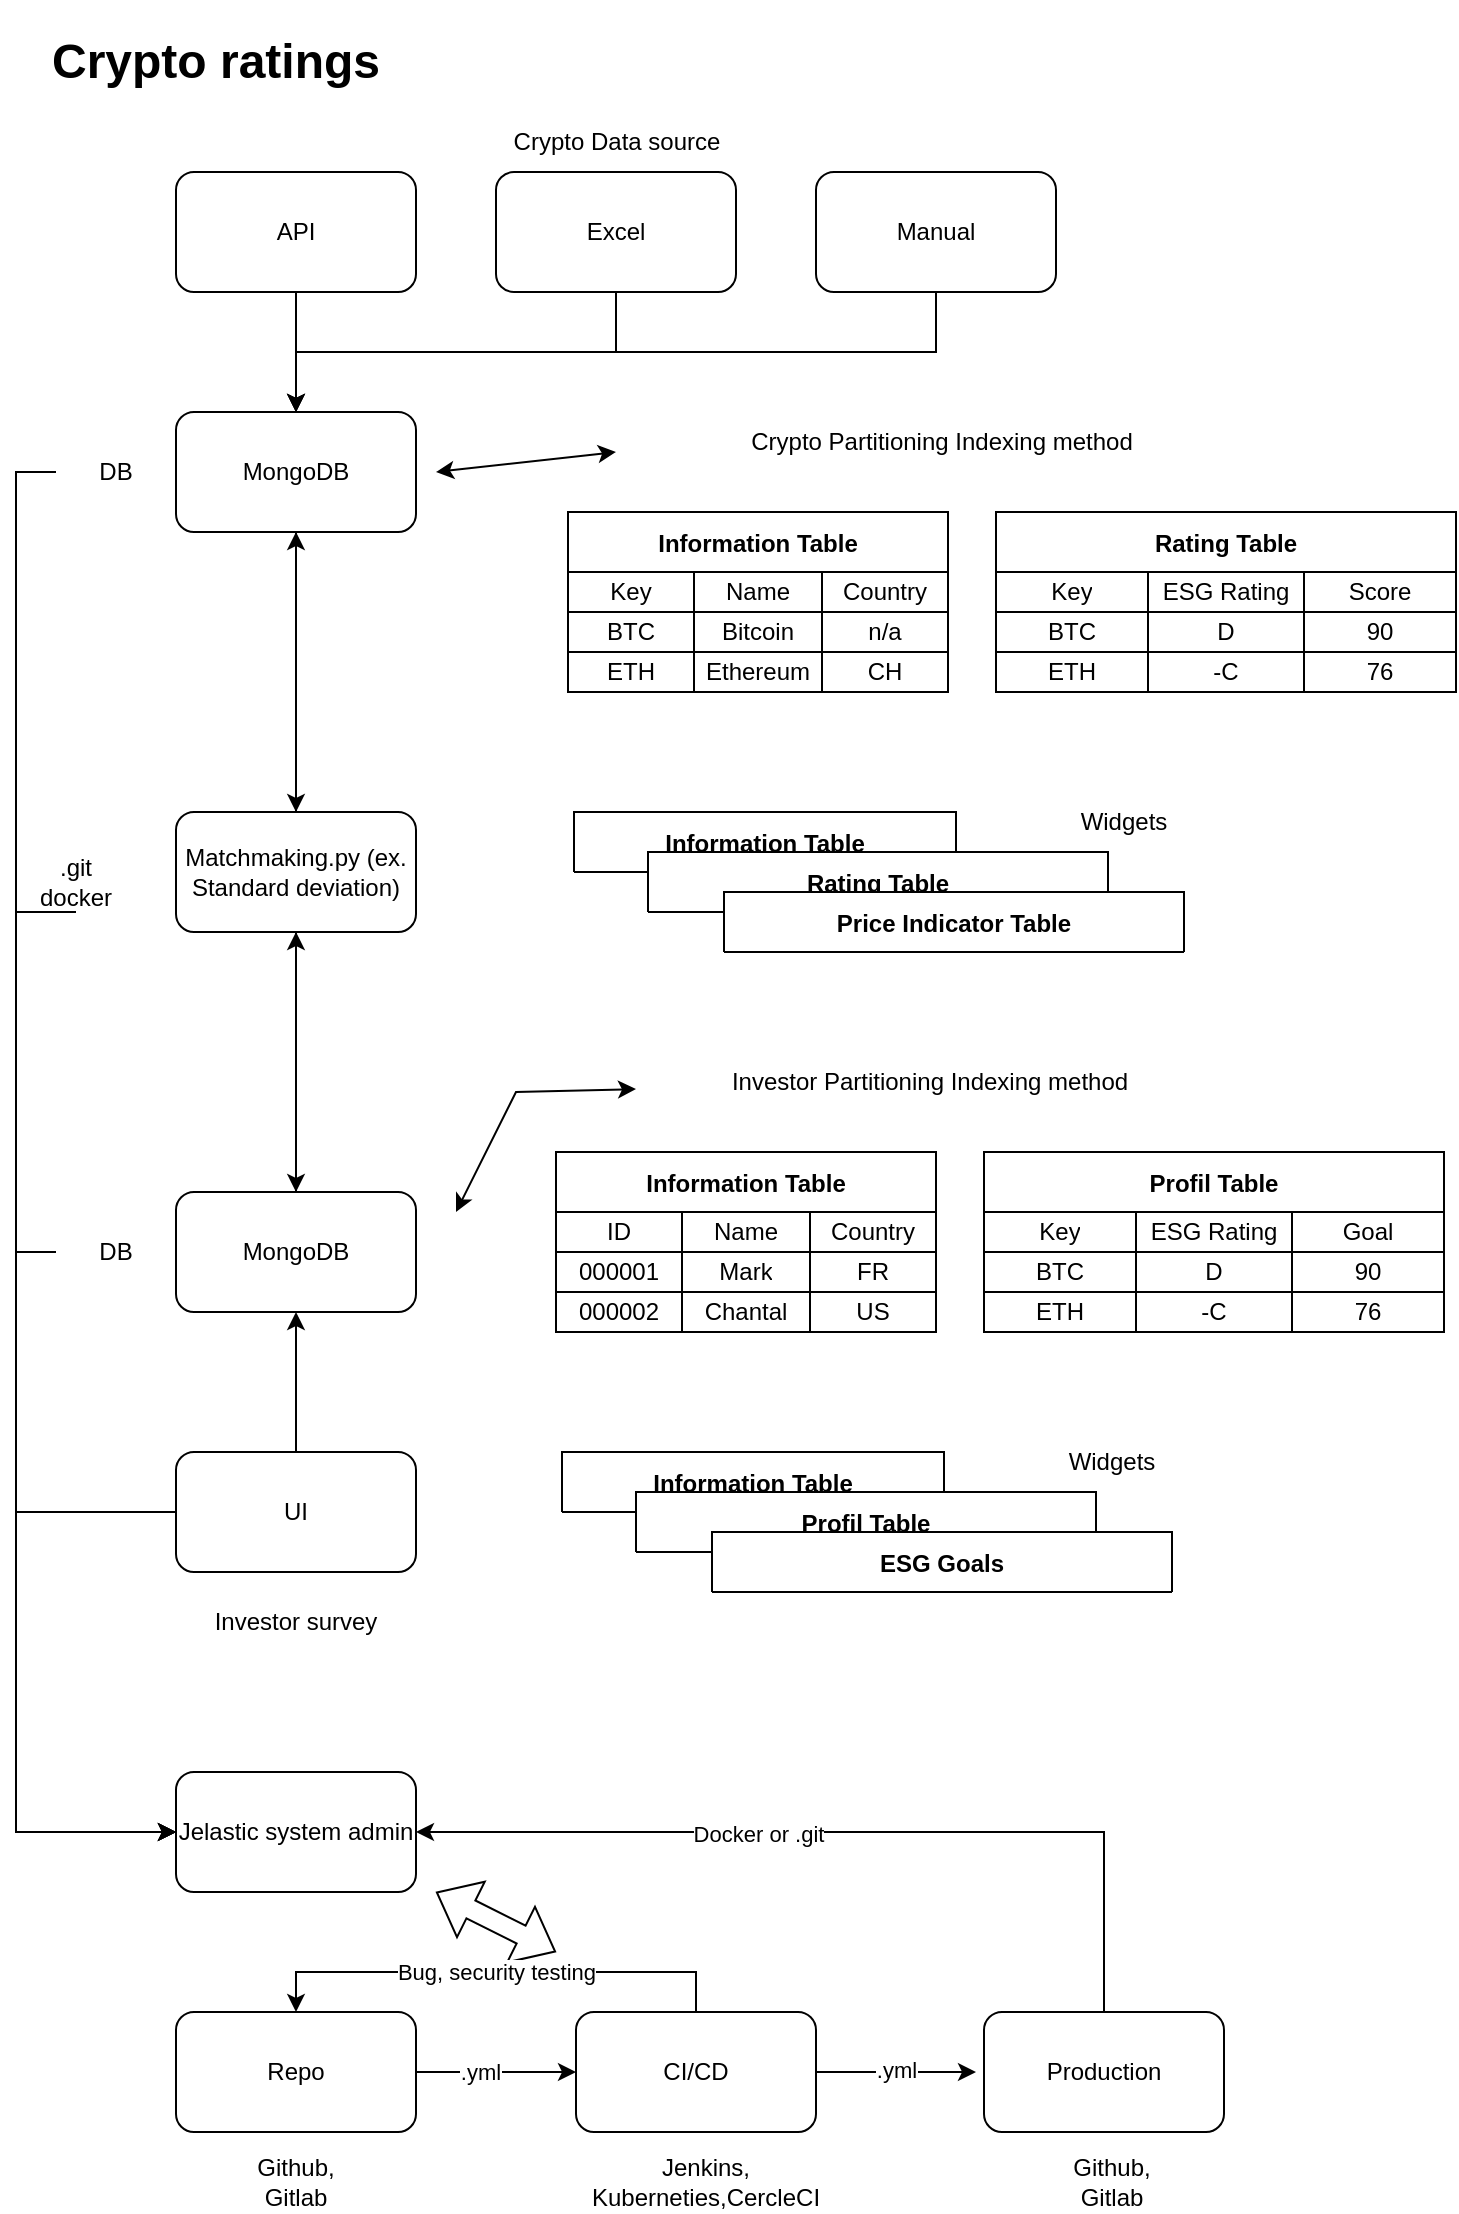 <mxfile version="20.8.3" type="github">
  <diagram id="cJjfC1C_qjLzQAoBC49V" name="Page-1">
    <mxGraphModel dx="954" dy="554" grid="1" gridSize="10" guides="1" tooltips="1" connect="1" arrows="1" fold="1" page="1" pageScale="1" pageWidth="827" pageHeight="1169" math="0" shadow="0">
      <root>
        <mxCell id="0" />
        <mxCell id="1" parent="0" />
        <mxCell id="Du6NrvwhtqqdNJyeoaqp-8" style="edgeStyle=orthogonalEdgeStyle;rounded=0;orthogonalLoop=1;jettySize=auto;html=1;exitX=0.5;exitY=1;exitDx=0;exitDy=0;entryX=0.5;entryY=0;entryDx=0;entryDy=0;" edge="1" parent="1" source="Du6NrvwhtqqdNJyeoaqp-1" target="Du6NrvwhtqqdNJyeoaqp-5">
          <mxGeometry relative="1" as="geometry" />
        </mxCell>
        <mxCell id="Du6NrvwhtqqdNJyeoaqp-1" value="API" style="rounded=1;whiteSpace=wrap;html=1;" vertex="1" parent="1">
          <mxGeometry x="120" y="120" width="120" height="60" as="geometry" />
        </mxCell>
        <mxCell id="Du6NrvwhtqqdNJyeoaqp-2" value="&lt;h1&gt;Crypto ratings&lt;/h1&gt;" style="text;html=1;strokeColor=none;fillColor=none;align=center;verticalAlign=middle;whiteSpace=wrap;rounded=0;" vertex="1" parent="1">
          <mxGeometry x="40" y="50" width="200" height="30" as="geometry" />
        </mxCell>
        <mxCell id="Du6NrvwhtqqdNJyeoaqp-7" style="edgeStyle=orthogonalEdgeStyle;rounded=0;orthogonalLoop=1;jettySize=auto;html=1;exitX=0.5;exitY=1;exitDx=0;exitDy=0;" edge="1" parent="1" source="Du6NrvwhtqqdNJyeoaqp-3" target="Du6NrvwhtqqdNJyeoaqp-5">
          <mxGeometry relative="1" as="geometry" />
        </mxCell>
        <mxCell id="Du6NrvwhtqqdNJyeoaqp-3" value="Excel" style="rounded=1;whiteSpace=wrap;html=1;" vertex="1" parent="1">
          <mxGeometry x="280" y="120" width="120" height="60" as="geometry" />
        </mxCell>
        <mxCell id="Du6NrvwhtqqdNJyeoaqp-13" style="edgeStyle=orthogonalEdgeStyle;rounded=0;orthogonalLoop=1;jettySize=auto;html=1;exitX=0.5;exitY=1;exitDx=0;exitDy=0;entryX=0.5;entryY=0;entryDx=0;entryDy=0;" edge="1" parent="1" source="Du6NrvwhtqqdNJyeoaqp-4" target="Du6NrvwhtqqdNJyeoaqp-5">
          <mxGeometry relative="1" as="geometry" />
        </mxCell>
        <mxCell id="Du6NrvwhtqqdNJyeoaqp-4" value="Manual" style="rounded=1;whiteSpace=wrap;html=1;" vertex="1" parent="1">
          <mxGeometry x="440" y="120" width="120" height="60" as="geometry" />
        </mxCell>
        <mxCell id="Du6NrvwhtqqdNJyeoaqp-155" style="edgeStyle=orthogonalEdgeStyle;rounded=0;orthogonalLoop=1;jettySize=auto;html=1;exitX=0.5;exitY=1;exitDx=0;exitDy=0;" edge="1" parent="1" source="Du6NrvwhtqqdNJyeoaqp-5">
          <mxGeometry relative="1" as="geometry">
            <mxPoint x="180" y="440" as="targetPoint" />
          </mxGeometry>
        </mxCell>
        <mxCell id="Du6NrvwhtqqdNJyeoaqp-5" value="MongoDB" style="rounded=1;whiteSpace=wrap;html=1;" vertex="1" parent="1">
          <mxGeometry x="120" y="240" width="120" height="60" as="geometry" />
        </mxCell>
        <mxCell id="Du6NrvwhtqqdNJyeoaqp-6" value="Crypto Partitioning Indexing method" style="text;html=1;strokeColor=none;fillColor=none;align=center;verticalAlign=middle;whiteSpace=wrap;rounded=0;" vertex="1" parent="1">
          <mxGeometry x="356" y="240" width="294" height="30" as="geometry" />
        </mxCell>
        <mxCell id="Du6NrvwhtqqdNJyeoaqp-9" value="Crypto Data source" style="text;html=1;strokeColor=none;fillColor=none;align=center;verticalAlign=middle;whiteSpace=wrap;rounded=0;" vertex="1" parent="1">
          <mxGeometry x="282.5" y="90" width="115" height="30" as="geometry" />
        </mxCell>
        <mxCell id="Du6NrvwhtqqdNJyeoaqp-164" style="edgeStyle=orthogonalEdgeStyle;rounded=0;orthogonalLoop=1;jettySize=auto;html=1;exitX=0;exitY=0.5;exitDx=0;exitDy=0;entryX=0;entryY=0.5;entryDx=0;entryDy=0;" edge="1" parent="1" source="Du6NrvwhtqqdNJyeoaqp-10" target="Du6NrvwhtqqdNJyeoaqp-159">
          <mxGeometry relative="1" as="geometry" />
        </mxCell>
        <mxCell id="Du6NrvwhtqqdNJyeoaqp-10" value="DB" style="text;html=1;strokeColor=none;fillColor=none;align=center;verticalAlign=middle;whiteSpace=wrap;rounded=0;" vertex="1" parent="1">
          <mxGeometry x="60" y="255" width="60" height="30" as="geometry" />
        </mxCell>
        <mxCell id="Du6NrvwhtqqdNJyeoaqp-151" style="edgeStyle=orthogonalEdgeStyle;rounded=0;orthogonalLoop=1;jettySize=auto;html=1;exitX=0.5;exitY=0;exitDx=0;exitDy=0;entryX=0.5;entryY=1;entryDx=0;entryDy=0;" edge="1" parent="1" source="Du6NrvwhtqqdNJyeoaqp-11" target="Du6NrvwhtqqdNJyeoaqp-149">
          <mxGeometry relative="1" as="geometry" />
        </mxCell>
        <mxCell id="Du6NrvwhtqqdNJyeoaqp-162" style="edgeStyle=orthogonalEdgeStyle;rounded=0;orthogonalLoop=1;jettySize=auto;html=1;exitX=0;exitY=0.5;exitDx=0;exitDy=0;entryX=0;entryY=0.5;entryDx=0;entryDy=0;" edge="1" parent="1" source="Du6NrvwhtqqdNJyeoaqp-11" target="Du6NrvwhtqqdNJyeoaqp-159">
          <mxGeometry relative="1" as="geometry">
            <Array as="points">
              <mxPoint x="40" y="790" />
              <mxPoint x="40" y="950" />
            </Array>
          </mxGeometry>
        </mxCell>
        <mxCell id="Du6NrvwhtqqdNJyeoaqp-11" value="UI" style="rounded=1;whiteSpace=wrap;html=1;" vertex="1" parent="1">
          <mxGeometry x="120" y="760" width="120" height="60" as="geometry" />
        </mxCell>
        <mxCell id="Du6NrvwhtqqdNJyeoaqp-12" value="Investor survey" style="text;html=1;strokeColor=none;fillColor=none;align=center;verticalAlign=middle;whiteSpace=wrap;rounded=0;" vertex="1" parent="1">
          <mxGeometry x="130" y="830" width="100" height="30" as="geometry" />
        </mxCell>
        <mxCell id="Du6NrvwhtqqdNJyeoaqp-14" value="Information Table" style="shape=table;startSize=30;container=1;collapsible=0;childLayout=tableLayout;fontStyle=1;align=center;" vertex="1" parent="1">
          <mxGeometry x="316" y="290" width="190" height="90" as="geometry" />
        </mxCell>
        <mxCell id="Du6NrvwhtqqdNJyeoaqp-15" value="" style="shape=tableRow;horizontal=0;startSize=0;swimlaneHead=0;swimlaneBody=0;top=0;left=0;bottom=0;right=0;collapsible=0;dropTarget=0;fillColor=none;points=[[0,0.5],[1,0.5]];portConstraint=eastwest;" vertex="1" parent="Du6NrvwhtqqdNJyeoaqp-14">
          <mxGeometry y="30" width="190" height="20" as="geometry" />
        </mxCell>
        <mxCell id="Du6NrvwhtqqdNJyeoaqp-16" value="Key" style="shape=partialRectangle;html=1;whiteSpace=wrap;connectable=0;fillColor=none;top=0;left=0;bottom=0;right=0;overflow=hidden;" vertex="1" parent="Du6NrvwhtqqdNJyeoaqp-15">
          <mxGeometry width="63" height="20" as="geometry">
            <mxRectangle width="63" height="20" as="alternateBounds" />
          </mxGeometry>
        </mxCell>
        <mxCell id="Du6NrvwhtqqdNJyeoaqp-17" value="Name" style="shape=partialRectangle;html=1;whiteSpace=wrap;connectable=0;fillColor=none;top=0;left=0;bottom=0;right=0;overflow=hidden;" vertex="1" parent="Du6NrvwhtqqdNJyeoaqp-15">
          <mxGeometry x="63" width="64" height="20" as="geometry">
            <mxRectangle width="64" height="20" as="alternateBounds" />
          </mxGeometry>
        </mxCell>
        <mxCell id="Du6NrvwhtqqdNJyeoaqp-18" value="Country" style="shape=partialRectangle;html=1;whiteSpace=wrap;connectable=0;fillColor=none;top=0;left=0;bottom=0;right=0;overflow=hidden;" vertex="1" parent="Du6NrvwhtqqdNJyeoaqp-15">
          <mxGeometry x="127" width="63" height="20" as="geometry">
            <mxRectangle width="63" height="20" as="alternateBounds" />
          </mxGeometry>
        </mxCell>
        <mxCell id="Du6NrvwhtqqdNJyeoaqp-19" value="" style="shape=tableRow;horizontal=0;startSize=0;swimlaneHead=0;swimlaneBody=0;top=0;left=0;bottom=0;right=0;collapsible=0;dropTarget=0;fillColor=none;points=[[0,0.5],[1,0.5]];portConstraint=eastwest;" vertex="1" parent="Du6NrvwhtqqdNJyeoaqp-14">
          <mxGeometry y="50" width="190" height="20" as="geometry" />
        </mxCell>
        <mxCell id="Du6NrvwhtqqdNJyeoaqp-20" value="BTC" style="shape=partialRectangle;html=1;whiteSpace=wrap;connectable=0;fillColor=none;top=0;left=0;bottom=0;right=0;overflow=hidden;" vertex="1" parent="Du6NrvwhtqqdNJyeoaqp-19">
          <mxGeometry width="63" height="20" as="geometry">
            <mxRectangle width="63" height="20" as="alternateBounds" />
          </mxGeometry>
        </mxCell>
        <mxCell id="Du6NrvwhtqqdNJyeoaqp-21" value="Bitcoin" style="shape=partialRectangle;html=1;whiteSpace=wrap;connectable=0;fillColor=none;top=0;left=0;bottom=0;right=0;overflow=hidden;" vertex="1" parent="Du6NrvwhtqqdNJyeoaqp-19">
          <mxGeometry x="63" width="64" height="20" as="geometry">
            <mxRectangle width="64" height="20" as="alternateBounds" />
          </mxGeometry>
        </mxCell>
        <mxCell id="Du6NrvwhtqqdNJyeoaqp-22" value="n/a" style="shape=partialRectangle;html=1;whiteSpace=wrap;connectable=0;fillColor=none;top=0;left=0;bottom=0;right=0;overflow=hidden;" vertex="1" parent="Du6NrvwhtqqdNJyeoaqp-19">
          <mxGeometry x="127" width="63" height="20" as="geometry">
            <mxRectangle width="63" height="20" as="alternateBounds" />
          </mxGeometry>
        </mxCell>
        <mxCell id="Du6NrvwhtqqdNJyeoaqp-23" value="" style="shape=tableRow;horizontal=0;startSize=0;swimlaneHead=0;swimlaneBody=0;top=0;left=0;bottom=0;right=0;collapsible=0;dropTarget=0;fillColor=none;points=[[0,0.5],[1,0.5]];portConstraint=eastwest;" vertex="1" parent="Du6NrvwhtqqdNJyeoaqp-14">
          <mxGeometry y="70" width="190" height="20" as="geometry" />
        </mxCell>
        <mxCell id="Du6NrvwhtqqdNJyeoaqp-24" value="ETH" style="shape=partialRectangle;html=1;whiteSpace=wrap;connectable=0;fillColor=none;top=0;left=0;bottom=0;right=0;overflow=hidden;" vertex="1" parent="Du6NrvwhtqqdNJyeoaqp-23">
          <mxGeometry width="63" height="20" as="geometry">
            <mxRectangle width="63" height="20" as="alternateBounds" />
          </mxGeometry>
        </mxCell>
        <mxCell id="Du6NrvwhtqqdNJyeoaqp-25" value="Ethereum" style="shape=partialRectangle;html=1;whiteSpace=wrap;connectable=0;fillColor=none;top=0;left=0;bottom=0;right=0;overflow=hidden;" vertex="1" parent="Du6NrvwhtqqdNJyeoaqp-23">
          <mxGeometry x="63" width="64" height="20" as="geometry">
            <mxRectangle width="64" height="20" as="alternateBounds" />
          </mxGeometry>
        </mxCell>
        <mxCell id="Du6NrvwhtqqdNJyeoaqp-26" value="CH" style="shape=partialRectangle;html=1;whiteSpace=wrap;connectable=0;fillColor=none;top=0;left=0;bottom=0;right=0;overflow=hidden;" vertex="1" parent="Du6NrvwhtqqdNJyeoaqp-23">
          <mxGeometry x="127" width="63" height="20" as="geometry">
            <mxRectangle width="63" height="20" as="alternateBounds" />
          </mxGeometry>
        </mxCell>
        <mxCell id="Du6NrvwhtqqdNJyeoaqp-27" value="Rating Table" style="shape=table;startSize=30;container=1;collapsible=0;childLayout=tableLayout;fontStyle=1;align=center;" vertex="1" parent="1">
          <mxGeometry x="530" y="290" width="230" height="90" as="geometry" />
        </mxCell>
        <mxCell id="Du6NrvwhtqqdNJyeoaqp-28" value="" style="shape=tableRow;horizontal=0;startSize=0;swimlaneHead=0;swimlaneBody=0;top=0;left=0;bottom=0;right=0;collapsible=0;dropTarget=0;fillColor=none;points=[[0,0.5],[1,0.5]];portConstraint=eastwest;" vertex="1" parent="Du6NrvwhtqqdNJyeoaqp-27">
          <mxGeometry y="30" width="230" height="20" as="geometry" />
        </mxCell>
        <mxCell id="Du6NrvwhtqqdNJyeoaqp-29" value="Key" style="shape=partialRectangle;html=1;whiteSpace=wrap;connectable=0;fillColor=none;top=0;left=0;bottom=0;right=0;overflow=hidden;" vertex="1" parent="Du6NrvwhtqqdNJyeoaqp-28">
          <mxGeometry width="76" height="20" as="geometry">
            <mxRectangle width="76" height="20" as="alternateBounds" />
          </mxGeometry>
        </mxCell>
        <mxCell id="Du6NrvwhtqqdNJyeoaqp-30" value="ESG Rating" style="shape=partialRectangle;html=1;whiteSpace=wrap;connectable=0;fillColor=none;top=0;left=0;bottom=0;right=0;overflow=hidden;" vertex="1" parent="Du6NrvwhtqqdNJyeoaqp-28">
          <mxGeometry x="76" width="78" height="20" as="geometry">
            <mxRectangle width="78" height="20" as="alternateBounds" />
          </mxGeometry>
        </mxCell>
        <mxCell id="Du6NrvwhtqqdNJyeoaqp-31" value="Score" style="shape=partialRectangle;html=1;whiteSpace=wrap;connectable=0;fillColor=none;top=0;left=0;bottom=0;right=0;overflow=hidden;" vertex="1" parent="Du6NrvwhtqqdNJyeoaqp-28">
          <mxGeometry x="154" width="76" height="20" as="geometry">
            <mxRectangle width="76" height="20" as="alternateBounds" />
          </mxGeometry>
        </mxCell>
        <mxCell id="Du6NrvwhtqqdNJyeoaqp-32" value="" style="shape=tableRow;horizontal=0;startSize=0;swimlaneHead=0;swimlaneBody=0;top=0;left=0;bottom=0;right=0;collapsible=0;dropTarget=0;fillColor=none;points=[[0,0.5],[1,0.5]];portConstraint=eastwest;" vertex="1" parent="Du6NrvwhtqqdNJyeoaqp-27">
          <mxGeometry y="50" width="230" height="20" as="geometry" />
        </mxCell>
        <mxCell id="Du6NrvwhtqqdNJyeoaqp-33" value="BTC" style="shape=partialRectangle;html=1;whiteSpace=wrap;connectable=0;fillColor=none;top=0;left=0;bottom=0;right=0;overflow=hidden;" vertex="1" parent="Du6NrvwhtqqdNJyeoaqp-32">
          <mxGeometry width="76" height="20" as="geometry">
            <mxRectangle width="76" height="20" as="alternateBounds" />
          </mxGeometry>
        </mxCell>
        <mxCell id="Du6NrvwhtqqdNJyeoaqp-34" value="D" style="shape=partialRectangle;html=1;whiteSpace=wrap;connectable=0;fillColor=none;top=0;left=0;bottom=0;right=0;overflow=hidden;" vertex="1" parent="Du6NrvwhtqqdNJyeoaqp-32">
          <mxGeometry x="76" width="78" height="20" as="geometry">
            <mxRectangle width="78" height="20" as="alternateBounds" />
          </mxGeometry>
        </mxCell>
        <mxCell id="Du6NrvwhtqqdNJyeoaqp-35" value="90" style="shape=partialRectangle;html=1;whiteSpace=wrap;connectable=0;fillColor=none;top=0;left=0;bottom=0;right=0;overflow=hidden;" vertex="1" parent="Du6NrvwhtqqdNJyeoaqp-32">
          <mxGeometry x="154" width="76" height="20" as="geometry">
            <mxRectangle width="76" height="20" as="alternateBounds" />
          </mxGeometry>
        </mxCell>
        <mxCell id="Du6NrvwhtqqdNJyeoaqp-36" value="" style="shape=tableRow;horizontal=0;startSize=0;swimlaneHead=0;swimlaneBody=0;top=0;left=0;bottom=0;right=0;collapsible=0;dropTarget=0;fillColor=none;points=[[0,0.5],[1,0.5]];portConstraint=eastwest;" vertex="1" parent="Du6NrvwhtqqdNJyeoaqp-27">
          <mxGeometry y="70" width="230" height="20" as="geometry" />
        </mxCell>
        <mxCell id="Du6NrvwhtqqdNJyeoaqp-37" value="ETH" style="shape=partialRectangle;html=1;whiteSpace=wrap;connectable=0;fillColor=none;top=0;left=0;bottom=0;right=0;overflow=hidden;" vertex="1" parent="Du6NrvwhtqqdNJyeoaqp-36">
          <mxGeometry width="76" height="20" as="geometry">
            <mxRectangle width="76" height="20" as="alternateBounds" />
          </mxGeometry>
        </mxCell>
        <mxCell id="Du6NrvwhtqqdNJyeoaqp-38" value="-C" style="shape=partialRectangle;html=1;whiteSpace=wrap;connectable=0;fillColor=none;top=0;left=0;bottom=0;right=0;overflow=hidden;" vertex="1" parent="Du6NrvwhtqqdNJyeoaqp-36">
          <mxGeometry x="76" width="78" height="20" as="geometry">
            <mxRectangle width="78" height="20" as="alternateBounds" />
          </mxGeometry>
        </mxCell>
        <mxCell id="Du6NrvwhtqqdNJyeoaqp-39" value="76" style="shape=partialRectangle;html=1;whiteSpace=wrap;connectable=0;fillColor=none;top=0;left=0;bottom=0;right=0;overflow=hidden;" vertex="1" parent="Du6NrvwhtqqdNJyeoaqp-36">
          <mxGeometry x="154" width="76" height="20" as="geometry">
            <mxRectangle width="76" height="20" as="alternateBounds" />
          </mxGeometry>
        </mxCell>
        <mxCell id="Du6NrvwhtqqdNJyeoaqp-40" value="" style="endArrow=classic;startArrow=classic;html=1;rounded=0;" edge="1" parent="1">
          <mxGeometry width="50" height="50" relative="1" as="geometry">
            <mxPoint x="250" y="270" as="sourcePoint" />
            <mxPoint x="340" y="260" as="targetPoint" />
          </mxGeometry>
        </mxCell>
        <mxCell id="Du6NrvwhtqqdNJyeoaqp-41" value="Information Table" style="shape=table;startSize=30;container=1;collapsible=0;childLayout=tableLayout;fontStyle=1;align=center;" vertex="1" parent="1">
          <mxGeometry x="319" y="440" width="191" height="30" as="geometry" />
        </mxCell>
        <mxCell id="Du6NrvwhtqqdNJyeoaqp-42" value="" style="shape=tableRow;horizontal=0;startSize=0;swimlaneHead=0;swimlaneBody=0;top=0;left=0;bottom=0;right=0;collapsible=0;dropTarget=0;fillColor=none;points=[[0,0.5],[1,0.5]];portConstraint=eastwest;" vertex="1" visible="0" parent="Du6NrvwhtqqdNJyeoaqp-41">
          <mxGeometry y="30" width="190" height="20" as="geometry" />
        </mxCell>
        <mxCell id="Du6NrvwhtqqdNJyeoaqp-43" value="Key" style="shape=partialRectangle;html=1;whiteSpace=wrap;connectable=0;fillColor=none;top=0;left=0;bottom=0;right=0;overflow=hidden;" vertex="1" parent="Du6NrvwhtqqdNJyeoaqp-42">
          <mxGeometry width="63" height="20" as="geometry">
            <mxRectangle width="63" height="20" as="alternateBounds" />
          </mxGeometry>
        </mxCell>
        <mxCell id="Du6NrvwhtqqdNJyeoaqp-44" value="Name" style="shape=partialRectangle;html=1;whiteSpace=wrap;connectable=0;fillColor=none;top=0;left=0;bottom=0;right=0;overflow=hidden;" vertex="1" parent="Du6NrvwhtqqdNJyeoaqp-42">
          <mxGeometry x="63" width="64" height="20" as="geometry">
            <mxRectangle width="64" height="20" as="alternateBounds" />
          </mxGeometry>
        </mxCell>
        <mxCell id="Du6NrvwhtqqdNJyeoaqp-45" value="Country" style="shape=partialRectangle;html=1;whiteSpace=wrap;connectable=0;fillColor=none;top=0;left=0;bottom=0;right=0;overflow=hidden;" vertex="1" parent="Du6NrvwhtqqdNJyeoaqp-42">
          <mxGeometry x="127" width="63" height="20" as="geometry">
            <mxRectangle width="63" height="20" as="alternateBounds" />
          </mxGeometry>
        </mxCell>
        <mxCell id="Du6NrvwhtqqdNJyeoaqp-46" value="" style="shape=tableRow;horizontal=0;startSize=0;swimlaneHead=0;swimlaneBody=0;top=0;left=0;bottom=0;right=0;collapsible=0;dropTarget=0;fillColor=none;points=[[0,0.5],[1,0.5]];portConstraint=eastwest;" vertex="1" visible="0" parent="Du6NrvwhtqqdNJyeoaqp-41">
          <mxGeometry y="50" width="190" height="20" as="geometry" />
        </mxCell>
        <mxCell id="Du6NrvwhtqqdNJyeoaqp-47" value="" style="shape=partialRectangle;html=1;whiteSpace=wrap;connectable=0;fillColor=none;top=0;left=0;bottom=0;right=0;overflow=hidden;" vertex="1" parent="Du6NrvwhtqqdNJyeoaqp-46">
          <mxGeometry width="63" height="20" as="geometry">
            <mxRectangle width="63" height="20" as="alternateBounds" />
          </mxGeometry>
        </mxCell>
        <mxCell id="Du6NrvwhtqqdNJyeoaqp-48" value="" style="shape=partialRectangle;html=1;whiteSpace=wrap;connectable=0;fillColor=none;top=0;left=0;bottom=0;right=0;overflow=hidden;" vertex="1" parent="Du6NrvwhtqqdNJyeoaqp-46">
          <mxGeometry x="63" width="64" height="20" as="geometry">
            <mxRectangle width="64" height="20" as="alternateBounds" />
          </mxGeometry>
        </mxCell>
        <mxCell id="Du6NrvwhtqqdNJyeoaqp-49" value="" style="shape=partialRectangle;html=1;whiteSpace=wrap;connectable=0;fillColor=none;top=0;left=0;bottom=0;right=0;overflow=hidden;" vertex="1" parent="Du6NrvwhtqqdNJyeoaqp-46">
          <mxGeometry x="127" width="63" height="20" as="geometry">
            <mxRectangle width="63" height="20" as="alternateBounds" />
          </mxGeometry>
        </mxCell>
        <mxCell id="Du6NrvwhtqqdNJyeoaqp-50" value="" style="shape=tableRow;horizontal=0;startSize=0;swimlaneHead=0;swimlaneBody=0;top=0;left=0;bottom=0;right=0;collapsible=0;dropTarget=0;fillColor=none;points=[[0,0.5],[1,0.5]];portConstraint=eastwest;" vertex="1" visible="0" parent="Du6NrvwhtqqdNJyeoaqp-41">
          <mxGeometry y="70" width="190" height="20" as="geometry" />
        </mxCell>
        <mxCell id="Du6NrvwhtqqdNJyeoaqp-51" value="" style="shape=partialRectangle;html=1;whiteSpace=wrap;connectable=0;fillColor=none;top=0;left=0;bottom=0;right=0;overflow=hidden;" vertex="1" parent="Du6NrvwhtqqdNJyeoaqp-50">
          <mxGeometry width="63" height="20" as="geometry">
            <mxRectangle width="63" height="20" as="alternateBounds" />
          </mxGeometry>
        </mxCell>
        <mxCell id="Du6NrvwhtqqdNJyeoaqp-52" value="" style="shape=partialRectangle;html=1;whiteSpace=wrap;connectable=0;fillColor=none;top=0;left=0;bottom=0;right=0;overflow=hidden;" vertex="1" parent="Du6NrvwhtqqdNJyeoaqp-50">
          <mxGeometry x="63" width="64" height="20" as="geometry">
            <mxRectangle width="64" height="20" as="alternateBounds" />
          </mxGeometry>
        </mxCell>
        <mxCell id="Du6NrvwhtqqdNJyeoaqp-53" value="" style="shape=partialRectangle;html=1;whiteSpace=wrap;connectable=0;fillColor=none;top=0;left=0;bottom=0;right=0;overflow=hidden;" vertex="1" parent="Du6NrvwhtqqdNJyeoaqp-50">
          <mxGeometry x="127" width="63" height="20" as="geometry">
            <mxRectangle width="63" height="20" as="alternateBounds" />
          </mxGeometry>
        </mxCell>
        <mxCell id="Du6NrvwhtqqdNJyeoaqp-54" value="Rating Table" style="shape=table;startSize=30;container=1;collapsible=0;childLayout=tableLayout;fontStyle=1;align=center;" vertex="1" parent="1">
          <mxGeometry x="356" y="460" width="230" height="30" as="geometry" />
        </mxCell>
        <mxCell id="Du6NrvwhtqqdNJyeoaqp-55" value="" style="shape=tableRow;horizontal=0;startSize=0;swimlaneHead=0;swimlaneBody=0;top=0;left=0;bottom=0;right=0;collapsible=0;dropTarget=0;fillColor=none;points=[[0,0.5],[1,0.5]];portConstraint=eastwest;" vertex="1" visible="0" parent="Du6NrvwhtqqdNJyeoaqp-54">
          <mxGeometry y="30" width="230" height="20" as="geometry" />
        </mxCell>
        <mxCell id="Du6NrvwhtqqdNJyeoaqp-56" value="Key" style="shape=partialRectangle;html=1;whiteSpace=wrap;connectable=0;fillColor=none;top=0;left=0;bottom=0;right=0;overflow=hidden;" vertex="1" parent="Du6NrvwhtqqdNJyeoaqp-55">
          <mxGeometry width="76" height="20" as="geometry">
            <mxRectangle width="76" height="20" as="alternateBounds" />
          </mxGeometry>
        </mxCell>
        <mxCell id="Du6NrvwhtqqdNJyeoaqp-57" value="ESG Rating" style="shape=partialRectangle;html=1;whiteSpace=wrap;connectable=0;fillColor=none;top=0;left=0;bottom=0;right=0;overflow=hidden;" vertex="1" parent="Du6NrvwhtqqdNJyeoaqp-55">
          <mxGeometry x="76" width="78" height="20" as="geometry">
            <mxRectangle width="78" height="20" as="alternateBounds" />
          </mxGeometry>
        </mxCell>
        <mxCell id="Du6NrvwhtqqdNJyeoaqp-58" value="Score" style="shape=partialRectangle;html=1;whiteSpace=wrap;connectable=0;fillColor=none;top=0;left=0;bottom=0;right=0;overflow=hidden;" vertex="1" parent="Du6NrvwhtqqdNJyeoaqp-55">
          <mxGeometry x="154" width="76" height="20" as="geometry">
            <mxRectangle width="76" height="20" as="alternateBounds" />
          </mxGeometry>
        </mxCell>
        <mxCell id="Du6NrvwhtqqdNJyeoaqp-59" value="" style="shape=tableRow;horizontal=0;startSize=0;swimlaneHead=0;swimlaneBody=0;top=0;left=0;bottom=0;right=0;collapsible=0;dropTarget=0;fillColor=none;points=[[0,0.5],[1,0.5]];portConstraint=eastwest;" vertex="1" visible="0" parent="Du6NrvwhtqqdNJyeoaqp-54">
          <mxGeometry y="50" width="230" height="20" as="geometry" />
        </mxCell>
        <mxCell id="Du6NrvwhtqqdNJyeoaqp-60" value="" style="shape=partialRectangle;html=1;whiteSpace=wrap;connectable=0;fillColor=none;top=0;left=0;bottom=0;right=0;overflow=hidden;" vertex="1" parent="Du6NrvwhtqqdNJyeoaqp-59">
          <mxGeometry width="76" height="20" as="geometry">
            <mxRectangle width="76" height="20" as="alternateBounds" />
          </mxGeometry>
        </mxCell>
        <mxCell id="Du6NrvwhtqqdNJyeoaqp-61" value="" style="shape=partialRectangle;html=1;whiteSpace=wrap;connectable=0;fillColor=none;top=0;left=0;bottom=0;right=0;overflow=hidden;" vertex="1" parent="Du6NrvwhtqqdNJyeoaqp-59">
          <mxGeometry x="76" width="78" height="20" as="geometry">
            <mxRectangle width="78" height="20" as="alternateBounds" />
          </mxGeometry>
        </mxCell>
        <mxCell id="Du6NrvwhtqqdNJyeoaqp-62" value="" style="shape=partialRectangle;html=1;whiteSpace=wrap;connectable=0;fillColor=none;top=0;left=0;bottom=0;right=0;overflow=hidden;" vertex="1" parent="Du6NrvwhtqqdNJyeoaqp-59">
          <mxGeometry x="154" width="76" height="20" as="geometry">
            <mxRectangle width="76" height="20" as="alternateBounds" />
          </mxGeometry>
        </mxCell>
        <mxCell id="Du6NrvwhtqqdNJyeoaqp-63" value="" style="shape=tableRow;horizontal=0;startSize=0;swimlaneHead=0;swimlaneBody=0;top=0;left=0;bottom=0;right=0;collapsible=0;dropTarget=0;fillColor=none;points=[[0,0.5],[1,0.5]];portConstraint=eastwest;" vertex="1" visible="0" parent="Du6NrvwhtqqdNJyeoaqp-54">
          <mxGeometry y="70" width="230" height="20" as="geometry" />
        </mxCell>
        <mxCell id="Du6NrvwhtqqdNJyeoaqp-64" value="" style="shape=partialRectangle;html=1;whiteSpace=wrap;connectable=0;fillColor=none;top=0;left=0;bottom=0;right=0;overflow=hidden;" vertex="1" parent="Du6NrvwhtqqdNJyeoaqp-63">
          <mxGeometry width="76" height="20" as="geometry">
            <mxRectangle width="76" height="20" as="alternateBounds" />
          </mxGeometry>
        </mxCell>
        <mxCell id="Du6NrvwhtqqdNJyeoaqp-65" value="" style="shape=partialRectangle;html=1;whiteSpace=wrap;connectable=0;fillColor=none;top=0;left=0;bottom=0;right=0;overflow=hidden;" vertex="1" parent="Du6NrvwhtqqdNJyeoaqp-63">
          <mxGeometry x="76" width="78" height="20" as="geometry">
            <mxRectangle width="78" height="20" as="alternateBounds" />
          </mxGeometry>
        </mxCell>
        <mxCell id="Du6NrvwhtqqdNJyeoaqp-66" value="" style="shape=partialRectangle;html=1;whiteSpace=wrap;connectable=0;fillColor=none;top=0;left=0;bottom=0;right=0;overflow=hidden;" vertex="1" parent="Du6NrvwhtqqdNJyeoaqp-63">
          <mxGeometry x="154" width="76" height="20" as="geometry">
            <mxRectangle width="76" height="20" as="alternateBounds" />
          </mxGeometry>
        </mxCell>
        <mxCell id="Du6NrvwhtqqdNJyeoaqp-67" value="Price Indicator Table" style="shape=table;startSize=30;container=1;collapsible=0;childLayout=tableLayout;fontStyle=1;align=center;" vertex="1" parent="1">
          <mxGeometry x="394" y="480" width="230" height="30" as="geometry" />
        </mxCell>
        <mxCell id="Du6NrvwhtqqdNJyeoaqp-68" value="" style="shape=tableRow;horizontal=0;startSize=0;swimlaneHead=0;swimlaneBody=0;top=0;left=0;bottom=0;right=0;collapsible=0;dropTarget=0;fillColor=none;points=[[0,0.5],[1,0.5]];portConstraint=eastwest;" vertex="1" visible="0" parent="Du6NrvwhtqqdNJyeoaqp-67">
          <mxGeometry y="30" width="230" height="20" as="geometry" />
        </mxCell>
        <mxCell id="Du6NrvwhtqqdNJyeoaqp-69" value="Key" style="shape=partialRectangle;html=1;whiteSpace=wrap;connectable=0;fillColor=none;top=0;left=0;bottom=0;right=0;overflow=hidden;" vertex="1" parent="Du6NrvwhtqqdNJyeoaqp-68">
          <mxGeometry width="76" height="20" as="geometry">
            <mxRectangle width="76" height="20" as="alternateBounds" />
          </mxGeometry>
        </mxCell>
        <mxCell id="Du6NrvwhtqqdNJyeoaqp-70" value="ESG Rating" style="shape=partialRectangle;html=1;whiteSpace=wrap;connectable=0;fillColor=none;top=0;left=0;bottom=0;right=0;overflow=hidden;" vertex="1" parent="Du6NrvwhtqqdNJyeoaqp-68">
          <mxGeometry x="76" width="78" height="20" as="geometry">
            <mxRectangle width="78" height="20" as="alternateBounds" />
          </mxGeometry>
        </mxCell>
        <mxCell id="Du6NrvwhtqqdNJyeoaqp-71" value="Score" style="shape=partialRectangle;html=1;whiteSpace=wrap;connectable=0;fillColor=none;top=0;left=0;bottom=0;right=0;overflow=hidden;" vertex="1" parent="Du6NrvwhtqqdNJyeoaqp-68">
          <mxGeometry x="154" width="76" height="20" as="geometry">
            <mxRectangle width="76" height="20" as="alternateBounds" />
          </mxGeometry>
        </mxCell>
        <mxCell id="Du6NrvwhtqqdNJyeoaqp-72" value="" style="shape=tableRow;horizontal=0;startSize=0;swimlaneHead=0;swimlaneBody=0;top=0;left=0;bottom=0;right=0;collapsible=0;dropTarget=0;fillColor=none;points=[[0,0.5],[1,0.5]];portConstraint=eastwest;" vertex="1" visible="0" parent="Du6NrvwhtqqdNJyeoaqp-67">
          <mxGeometry y="50" width="230" height="20" as="geometry" />
        </mxCell>
        <mxCell id="Du6NrvwhtqqdNJyeoaqp-73" value="" style="shape=partialRectangle;html=1;whiteSpace=wrap;connectable=0;fillColor=none;top=0;left=0;bottom=0;right=0;overflow=hidden;" vertex="1" parent="Du6NrvwhtqqdNJyeoaqp-72">
          <mxGeometry width="76" height="20" as="geometry">
            <mxRectangle width="76" height="20" as="alternateBounds" />
          </mxGeometry>
        </mxCell>
        <mxCell id="Du6NrvwhtqqdNJyeoaqp-74" value="" style="shape=partialRectangle;html=1;whiteSpace=wrap;connectable=0;fillColor=none;top=0;left=0;bottom=0;right=0;overflow=hidden;" vertex="1" parent="Du6NrvwhtqqdNJyeoaqp-72">
          <mxGeometry x="76" width="78" height="20" as="geometry">
            <mxRectangle width="78" height="20" as="alternateBounds" />
          </mxGeometry>
        </mxCell>
        <mxCell id="Du6NrvwhtqqdNJyeoaqp-75" value="" style="shape=partialRectangle;html=1;whiteSpace=wrap;connectable=0;fillColor=none;top=0;left=0;bottom=0;right=0;overflow=hidden;" vertex="1" parent="Du6NrvwhtqqdNJyeoaqp-72">
          <mxGeometry x="154" width="76" height="20" as="geometry">
            <mxRectangle width="76" height="20" as="alternateBounds" />
          </mxGeometry>
        </mxCell>
        <mxCell id="Du6NrvwhtqqdNJyeoaqp-76" value="" style="shape=tableRow;horizontal=0;startSize=0;swimlaneHead=0;swimlaneBody=0;top=0;left=0;bottom=0;right=0;collapsible=0;dropTarget=0;fillColor=none;points=[[0,0.5],[1,0.5]];portConstraint=eastwest;" vertex="1" visible="0" parent="Du6NrvwhtqqdNJyeoaqp-67">
          <mxGeometry y="70" width="230" height="20" as="geometry" />
        </mxCell>
        <mxCell id="Du6NrvwhtqqdNJyeoaqp-77" value="" style="shape=partialRectangle;html=1;whiteSpace=wrap;connectable=0;fillColor=none;top=0;left=0;bottom=0;right=0;overflow=hidden;" vertex="1" parent="Du6NrvwhtqqdNJyeoaqp-76">
          <mxGeometry width="76" height="20" as="geometry">
            <mxRectangle width="76" height="20" as="alternateBounds" />
          </mxGeometry>
        </mxCell>
        <mxCell id="Du6NrvwhtqqdNJyeoaqp-78" value="" style="shape=partialRectangle;html=1;whiteSpace=wrap;connectable=0;fillColor=none;top=0;left=0;bottom=0;right=0;overflow=hidden;" vertex="1" parent="Du6NrvwhtqqdNJyeoaqp-76">
          <mxGeometry x="76" width="78" height="20" as="geometry">
            <mxRectangle width="78" height="20" as="alternateBounds" />
          </mxGeometry>
        </mxCell>
        <mxCell id="Du6NrvwhtqqdNJyeoaqp-79" value="" style="shape=partialRectangle;html=1;whiteSpace=wrap;connectable=0;fillColor=none;top=0;left=0;bottom=0;right=0;overflow=hidden;" vertex="1" parent="Du6NrvwhtqqdNJyeoaqp-76">
          <mxGeometry x="154" width="76" height="20" as="geometry">
            <mxRectangle width="76" height="20" as="alternateBounds" />
          </mxGeometry>
        </mxCell>
        <mxCell id="Du6NrvwhtqqdNJyeoaqp-80" value="Widgets" style="text;html=1;strokeColor=none;fillColor=none;align=center;verticalAlign=middle;whiteSpace=wrap;rounded=0;" vertex="1" parent="1">
          <mxGeometry x="564" y="430" width="60" height="30" as="geometry" />
        </mxCell>
        <mxCell id="Du6NrvwhtqqdNJyeoaqp-81" value="Investor Partitioning Indexing method" style="text;html=1;strokeColor=none;fillColor=none;align=center;verticalAlign=middle;whiteSpace=wrap;rounded=0;" vertex="1" parent="1">
          <mxGeometry x="350" y="560" width="294" height="30" as="geometry" />
        </mxCell>
        <mxCell id="Du6NrvwhtqqdNJyeoaqp-82" value="Information Table" style="shape=table;startSize=30;container=1;collapsible=0;childLayout=tableLayout;fontStyle=1;align=center;" vertex="1" parent="1">
          <mxGeometry x="310" y="610" width="190" height="90" as="geometry" />
        </mxCell>
        <mxCell id="Du6NrvwhtqqdNJyeoaqp-83" value="" style="shape=tableRow;horizontal=0;startSize=0;swimlaneHead=0;swimlaneBody=0;top=0;left=0;bottom=0;right=0;collapsible=0;dropTarget=0;fillColor=none;points=[[0,0.5],[1,0.5]];portConstraint=eastwest;" vertex="1" parent="Du6NrvwhtqqdNJyeoaqp-82">
          <mxGeometry y="30" width="190" height="20" as="geometry" />
        </mxCell>
        <mxCell id="Du6NrvwhtqqdNJyeoaqp-84" value="ID" style="shape=partialRectangle;html=1;whiteSpace=wrap;connectable=0;fillColor=none;top=0;left=0;bottom=0;right=0;overflow=hidden;" vertex="1" parent="Du6NrvwhtqqdNJyeoaqp-83">
          <mxGeometry width="63" height="20" as="geometry">
            <mxRectangle width="63" height="20" as="alternateBounds" />
          </mxGeometry>
        </mxCell>
        <mxCell id="Du6NrvwhtqqdNJyeoaqp-85" value="Name" style="shape=partialRectangle;html=1;whiteSpace=wrap;connectable=0;fillColor=none;top=0;left=0;bottom=0;right=0;overflow=hidden;" vertex="1" parent="Du6NrvwhtqqdNJyeoaqp-83">
          <mxGeometry x="63" width="64" height="20" as="geometry">
            <mxRectangle width="64" height="20" as="alternateBounds" />
          </mxGeometry>
        </mxCell>
        <mxCell id="Du6NrvwhtqqdNJyeoaqp-86" value="Country" style="shape=partialRectangle;html=1;whiteSpace=wrap;connectable=0;fillColor=none;top=0;left=0;bottom=0;right=0;overflow=hidden;" vertex="1" parent="Du6NrvwhtqqdNJyeoaqp-83">
          <mxGeometry x="127" width="63" height="20" as="geometry">
            <mxRectangle width="63" height="20" as="alternateBounds" />
          </mxGeometry>
        </mxCell>
        <mxCell id="Du6NrvwhtqqdNJyeoaqp-87" value="" style="shape=tableRow;horizontal=0;startSize=0;swimlaneHead=0;swimlaneBody=0;top=0;left=0;bottom=0;right=0;collapsible=0;dropTarget=0;fillColor=none;points=[[0,0.5],[1,0.5]];portConstraint=eastwest;" vertex="1" parent="Du6NrvwhtqqdNJyeoaqp-82">
          <mxGeometry y="50" width="190" height="20" as="geometry" />
        </mxCell>
        <mxCell id="Du6NrvwhtqqdNJyeoaqp-88" value="000001" style="shape=partialRectangle;html=1;whiteSpace=wrap;connectable=0;fillColor=none;top=0;left=0;bottom=0;right=0;overflow=hidden;" vertex="1" parent="Du6NrvwhtqqdNJyeoaqp-87">
          <mxGeometry width="63" height="20" as="geometry">
            <mxRectangle width="63" height="20" as="alternateBounds" />
          </mxGeometry>
        </mxCell>
        <mxCell id="Du6NrvwhtqqdNJyeoaqp-89" value="Mark" style="shape=partialRectangle;html=1;whiteSpace=wrap;connectable=0;fillColor=none;top=0;left=0;bottom=0;right=0;overflow=hidden;" vertex="1" parent="Du6NrvwhtqqdNJyeoaqp-87">
          <mxGeometry x="63" width="64" height="20" as="geometry">
            <mxRectangle width="64" height="20" as="alternateBounds" />
          </mxGeometry>
        </mxCell>
        <mxCell id="Du6NrvwhtqqdNJyeoaqp-90" value="FR" style="shape=partialRectangle;html=1;whiteSpace=wrap;connectable=0;fillColor=none;top=0;left=0;bottom=0;right=0;overflow=hidden;" vertex="1" parent="Du6NrvwhtqqdNJyeoaqp-87">
          <mxGeometry x="127" width="63" height="20" as="geometry">
            <mxRectangle width="63" height="20" as="alternateBounds" />
          </mxGeometry>
        </mxCell>
        <mxCell id="Du6NrvwhtqqdNJyeoaqp-91" value="" style="shape=tableRow;horizontal=0;startSize=0;swimlaneHead=0;swimlaneBody=0;top=0;left=0;bottom=0;right=0;collapsible=0;dropTarget=0;fillColor=none;points=[[0,0.5],[1,0.5]];portConstraint=eastwest;" vertex="1" parent="Du6NrvwhtqqdNJyeoaqp-82">
          <mxGeometry y="70" width="190" height="20" as="geometry" />
        </mxCell>
        <mxCell id="Du6NrvwhtqqdNJyeoaqp-92" value="000002" style="shape=partialRectangle;html=1;whiteSpace=wrap;connectable=0;fillColor=none;top=0;left=0;bottom=0;right=0;overflow=hidden;" vertex="1" parent="Du6NrvwhtqqdNJyeoaqp-91">
          <mxGeometry width="63" height="20" as="geometry">
            <mxRectangle width="63" height="20" as="alternateBounds" />
          </mxGeometry>
        </mxCell>
        <mxCell id="Du6NrvwhtqqdNJyeoaqp-93" value="Chantal" style="shape=partialRectangle;html=1;whiteSpace=wrap;connectable=0;fillColor=none;top=0;left=0;bottom=0;right=0;overflow=hidden;" vertex="1" parent="Du6NrvwhtqqdNJyeoaqp-91">
          <mxGeometry x="63" width="64" height="20" as="geometry">
            <mxRectangle width="64" height="20" as="alternateBounds" />
          </mxGeometry>
        </mxCell>
        <mxCell id="Du6NrvwhtqqdNJyeoaqp-94" value="US" style="shape=partialRectangle;html=1;whiteSpace=wrap;connectable=0;fillColor=none;top=0;left=0;bottom=0;right=0;overflow=hidden;" vertex="1" parent="Du6NrvwhtqqdNJyeoaqp-91">
          <mxGeometry x="127" width="63" height="20" as="geometry">
            <mxRectangle width="63" height="20" as="alternateBounds" />
          </mxGeometry>
        </mxCell>
        <mxCell id="Du6NrvwhtqqdNJyeoaqp-95" value="Profil Table" style="shape=table;startSize=30;container=1;collapsible=0;childLayout=tableLayout;fontStyle=1;align=center;" vertex="1" parent="1">
          <mxGeometry x="524" y="610" width="230" height="90" as="geometry" />
        </mxCell>
        <mxCell id="Du6NrvwhtqqdNJyeoaqp-96" value="" style="shape=tableRow;horizontal=0;startSize=0;swimlaneHead=0;swimlaneBody=0;top=0;left=0;bottom=0;right=0;collapsible=0;dropTarget=0;fillColor=none;points=[[0,0.5],[1,0.5]];portConstraint=eastwest;" vertex="1" parent="Du6NrvwhtqqdNJyeoaqp-95">
          <mxGeometry y="30" width="230" height="20" as="geometry" />
        </mxCell>
        <mxCell id="Du6NrvwhtqqdNJyeoaqp-97" value="Key" style="shape=partialRectangle;html=1;whiteSpace=wrap;connectable=0;fillColor=none;top=0;left=0;bottom=0;right=0;overflow=hidden;" vertex="1" parent="Du6NrvwhtqqdNJyeoaqp-96">
          <mxGeometry width="76" height="20" as="geometry">
            <mxRectangle width="76" height="20" as="alternateBounds" />
          </mxGeometry>
        </mxCell>
        <mxCell id="Du6NrvwhtqqdNJyeoaqp-98" value="ESG Rating" style="shape=partialRectangle;html=1;whiteSpace=wrap;connectable=0;fillColor=none;top=0;left=0;bottom=0;right=0;overflow=hidden;" vertex="1" parent="Du6NrvwhtqqdNJyeoaqp-96">
          <mxGeometry x="76" width="78" height="20" as="geometry">
            <mxRectangle width="78" height="20" as="alternateBounds" />
          </mxGeometry>
        </mxCell>
        <mxCell id="Du6NrvwhtqqdNJyeoaqp-99" value="Goal" style="shape=partialRectangle;html=1;whiteSpace=wrap;connectable=0;fillColor=none;top=0;left=0;bottom=0;right=0;overflow=hidden;" vertex="1" parent="Du6NrvwhtqqdNJyeoaqp-96">
          <mxGeometry x="154" width="76" height="20" as="geometry">
            <mxRectangle width="76" height="20" as="alternateBounds" />
          </mxGeometry>
        </mxCell>
        <mxCell id="Du6NrvwhtqqdNJyeoaqp-100" value="" style="shape=tableRow;horizontal=0;startSize=0;swimlaneHead=0;swimlaneBody=0;top=0;left=0;bottom=0;right=0;collapsible=0;dropTarget=0;fillColor=none;points=[[0,0.5],[1,0.5]];portConstraint=eastwest;" vertex="1" parent="Du6NrvwhtqqdNJyeoaqp-95">
          <mxGeometry y="50" width="230" height="20" as="geometry" />
        </mxCell>
        <mxCell id="Du6NrvwhtqqdNJyeoaqp-101" value="BTC" style="shape=partialRectangle;html=1;whiteSpace=wrap;connectable=0;fillColor=none;top=0;left=0;bottom=0;right=0;overflow=hidden;" vertex="1" parent="Du6NrvwhtqqdNJyeoaqp-100">
          <mxGeometry width="76" height="20" as="geometry">
            <mxRectangle width="76" height="20" as="alternateBounds" />
          </mxGeometry>
        </mxCell>
        <mxCell id="Du6NrvwhtqqdNJyeoaqp-102" value="D" style="shape=partialRectangle;html=1;whiteSpace=wrap;connectable=0;fillColor=none;top=0;left=0;bottom=0;right=0;overflow=hidden;" vertex="1" parent="Du6NrvwhtqqdNJyeoaqp-100">
          <mxGeometry x="76" width="78" height="20" as="geometry">
            <mxRectangle width="78" height="20" as="alternateBounds" />
          </mxGeometry>
        </mxCell>
        <mxCell id="Du6NrvwhtqqdNJyeoaqp-103" value="90" style="shape=partialRectangle;html=1;whiteSpace=wrap;connectable=0;fillColor=none;top=0;left=0;bottom=0;right=0;overflow=hidden;" vertex="1" parent="Du6NrvwhtqqdNJyeoaqp-100">
          <mxGeometry x="154" width="76" height="20" as="geometry">
            <mxRectangle width="76" height="20" as="alternateBounds" />
          </mxGeometry>
        </mxCell>
        <mxCell id="Du6NrvwhtqqdNJyeoaqp-104" value="" style="shape=tableRow;horizontal=0;startSize=0;swimlaneHead=0;swimlaneBody=0;top=0;left=0;bottom=0;right=0;collapsible=0;dropTarget=0;fillColor=none;points=[[0,0.5],[1,0.5]];portConstraint=eastwest;" vertex="1" parent="Du6NrvwhtqqdNJyeoaqp-95">
          <mxGeometry y="70" width="230" height="20" as="geometry" />
        </mxCell>
        <mxCell id="Du6NrvwhtqqdNJyeoaqp-105" value="ETH" style="shape=partialRectangle;html=1;whiteSpace=wrap;connectable=0;fillColor=none;top=0;left=0;bottom=0;right=0;overflow=hidden;" vertex="1" parent="Du6NrvwhtqqdNJyeoaqp-104">
          <mxGeometry width="76" height="20" as="geometry">
            <mxRectangle width="76" height="20" as="alternateBounds" />
          </mxGeometry>
        </mxCell>
        <mxCell id="Du6NrvwhtqqdNJyeoaqp-106" value="-C" style="shape=partialRectangle;html=1;whiteSpace=wrap;connectable=0;fillColor=none;top=0;left=0;bottom=0;right=0;overflow=hidden;" vertex="1" parent="Du6NrvwhtqqdNJyeoaqp-104">
          <mxGeometry x="76" width="78" height="20" as="geometry">
            <mxRectangle width="78" height="20" as="alternateBounds" />
          </mxGeometry>
        </mxCell>
        <mxCell id="Du6NrvwhtqqdNJyeoaqp-107" value="76" style="shape=partialRectangle;html=1;whiteSpace=wrap;connectable=0;fillColor=none;top=0;left=0;bottom=0;right=0;overflow=hidden;" vertex="1" parent="Du6NrvwhtqqdNJyeoaqp-104">
          <mxGeometry x="154" width="76" height="20" as="geometry">
            <mxRectangle width="76" height="20" as="alternateBounds" />
          </mxGeometry>
        </mxCell>
        <mxCell id="Du6NrvwhtqqdNJyeoaqp-108" value="Information Table" style="shape=table;startSize=30;container=1;collapsible=0;childLayout=tableLayout;fontStyle=1;align=center;" vertex="1" parent="1">
          <mxGeometry x="313" y="760" width="191" height="30" as="geometry" />
        </mxCell>
        <mxCell id="Du6NrvwhtqqdNJyeoaqp-109" value="" style="shape=tableRow;horizontal=0;startSize=0;swimlaneHead=0;swimlaneBody=0;top=0;left=0;bottom=0;right=0;collapsible=0;dropTarget=0;fillColor=none;points=[[0,0.5],[1,0.5]];portConstraint=eastwest;" vertex="1" visible="0" parent="Du6NrvwhtqqdNJyeoaqp-108">
          <mxGeometry y="30" width="190" height="20" as="geometry" />
        </mxCell>
        <mxCell id="Du6NrvwhtqqdNJyeoaqp-110" value="Key" style="shape=partialRectangle;html=1;whiteSpace=wrap;connectable=0;fillColor=none;top=0;left=0;bottom=0;right=0;overflow=hidden;" vertex="1" parent="Du6NrvwhtqqdNJyeoaqp-109">
          <mxGeometry width="63" height="20" as="geometry">
            <mxRectangle width="63" height="20" as="alternateBounds" />
          </mxGeometry>
        </mxCell>
        <mxCell id="Du6NrvwhtqqdNJyeoaqp-111" value="Name" style="shape=partialRectangle;html=1;whiteSpace=wrap;connectable=0;fillColor=none;top=0;left=0;bottom=0;right=0;overflow=hidden;" vertex="1" parent="Du6NrvwhtqqdNJyeoaqp-109">
          <mxGeometry x="63" width="64" height="20" as="geometry">
            <mxRectangle width="64" height="20" as="alternateBounds" />
          </mxGeometry>
        </mxCell>
        <mxCell id="Du6NrvwhtqqdNJyeoaqp-112" value="Country" style="shape=partialRectangle;html=1;whiteSpace=wrap;connectable=0;fillColor=none;top=0;left=0;bottom=0;right=0;overflow=hidden;" vertex="1" parent="Du6NrvwhtqqdNJyeoaqp-109">
          <mxGeometry x="127" width="63" height="20" as="geometry">
            <mxRectangle width="63" height="20" as="alternateBounds" />
          </mxGeometry>
        </mxCell>
        <mxCell id="Du6NrvwhtqqdNJyeoaqp-113" value="" style="shape=tableRow;horizontal=0;startSize=0;swimlaneHead=0;swimlaneBody=0;top=0;left=0;bottom=0;right=0;collapsible=0;dropTarget=0;fillColor=none;points=[[0,0.5],[1,0.5]];portConstraint=eastwest;" vertex="1" visible="0" parent="Du6NrvwhtqqdNJyeoaqp-108">
          <mxGeometry y="50" width="190" height="20" as="geometry" />
        </mxCell>
        <mxCell id="Du6NrvwhtqqdNJyeoaqp-114" value="" style="shape=partialRectangle;html=1;whiteSpace=wrap;connectable=0;fillColor=none;top=0;left=0;bottom=0;right=0;overflow=hidden;" vertex="1" parent="Du6NrvwhtqqdNJyeoaqp-113">
          <mxGeometry width="63" height="20" as="geometry">
            <mxRectangle width="63" height="20" as="alternateBounds" />
          </mxGeometry>
        </mxCell>
        <mxCell id="Du6NrvwhtqqdNJyeoaqp-115" value="" style="shape=partialRectangle;html=1;whiteSpace=wrap;connectable=0;fillColor=none;top=0;left=0;bottom=0;right=0;overflow=hidden;" vertex="1" parent="Du6NrvwhtqqdNJyeoaqp-113">
          <mxGeometry x="63" width="64" height="20" as="geometry">
            <mxRectangle width="64" height="20" as="alternateBounds" />
          </mxGeometry>
        </mxCell>
        <mxCell id="Du6NrvwhtqqdNJyeoaqp-116" value="" style="shape=partialRectangle;html=1;whiteSpace=wrap;connectable=0;fillColor=none;top=0;left=0;bottom=0;right=0;overflow=hidden;" vertex="1" parent="Du6NrvwhtqqdNJyeoaqp-113">
          <mxGeometry x="127" width="63" height="20" as="geometry">
            <mxRectangle width="63" height="20" as="alternateBounds" />
          </mxGeometry>
        </mxCell>
        <mxCell id="Du6NrvwhtqqdNJyeoaqp-117" value="" style="shape=tableRow;horizontal=0;startSize=0;swimlaneHead=0;swimlaneBody=0;top=0;left=0;bottom=0;right=0;collapsible=0;dropTarget=0;fillColor=none;points=[[0,0.5],[1,0.5]];portConstraint=eastwest;" vertex="1" visible="0" parent="Du6NrvwhtqqdNJyeoaqp-108">
          <mxGeometry y="70" width="190" height="20" as="geometry" />
        </mxCell>
        <mxCell id="Du6NrvwhtqqdNJyeoaqp-118" value="" style="shape=partialRectangle;html=1;whiteSpace=wrap;connectable=0;fillColor=none;top=0;left=0;bottom=0;right=0;overflow=hidden;" vertex="1" parent="Du6NrvwhtqqdNJyeoaqp-117">
          <mxGeometry width="63" height="20" as="geometry">
            <mxRectangle width="63" height="20" as="alternateBounds" />
          </mxGeometry>
        </mxCell>
        <mxCell id="Du6NrvwhtqqdNJyeoaqp-119" value="" style="shape=partialRectangle;html=1;whiteSpace=wrap;connectable=0;fillColor=none;top=0;left=0;bottom=0;right=0;overflow=hidden;" vertex="1" parent="Du6NrvwhtqqdNJyeoaqp-117">
          <mxGeometry x="63" width="64" height="20" as="geometry">
            <mxRectangle width="64" height="20" as="alternateBounds" />
          </mxGeometry>
        </mxCell>
        <mxCell id="Du6NrvwhtqqdNJyeoaqp-120" value="" style="shape=partialRectangle;html=1;whiteSpace=wrap;connectable=0;fillColor=none;top=0;left=0;bottom=0;right=0;overflow=hidden;" vertex="1" parent="Du6NrvwhtqqdNJyeoaqp-117">
          <mxGeometry x="127" width="63" height="20" as="geometry">
            <mxRectangle width="63" height="20" as="alternateBounds" />
          </mxGeometry>
        </mxCell>
        <mxCell id="Du6NrvwhtqqdNJyeoaqp-121" value="Profil Table" style="shape=table;startSize=30;container=1;collapsible=0;childLayout=tableLayout;fontStyle=1;align=center;" vertex="1" parent="1">
          <mxGeometry x="350" y="780" width="230" height="30" as="geometry" />
        </mxCell>
        <mxCell id="Du6NrvwhtqqdNJyeoaqp-122" value="" style="shape=tableRow;horizontal=0;startSize=0;swimlaneHead=0;swimlaneBody=0;top=0;left=0;bottom=0;right=0;collapsible=0;dropTarget=0;fillColor=none;points=[[0,0.5],[1,0.5]];portConstraint=eastwest;" vertex="1" visible="0" parent="Du6NrvwhtqqdNJyeoaqp-121">
          <mxGeometry y="30" width="230" height="20" as="geometry" />
        </mxCell>
        <mxCell id="Du6NrvwhtqqdNJyeoaqp-123" value="Key" style="shape=partialRectangle;html=1;whiteSpace=wrap;connectable=0;fillColor=none;top=0;left=0;bottom=0;right=0;overflow=hidden;" vertex="1" parent="Du6NrvwhtqqdNJyeoaqp-122">
          <mxGeometry width="76" height="20" as="geometry">
            <mxRectangle width="76" height="20" as="alternateBounds" />
          </mxGeometry>
        </mxCell>
        <mxCell id="Du6NrvwhtqqdNJyeoaqp-124" value="ESG Rating" style="shape=partialRectangle;html=1;whiteSpace=wrap;connectable=0;fillColor=none;top=0;left=0;bottom=0;right=0;overflow=hidden;" vertex="1" parent="Du6NrvwhtqqdNJyeoaqp-122">
          <mxGeometry x="76" width="78" height="20" as="geometry">
            <mxRectangle width="78" height="20" as="alternateBounds" />
          </mxGeometry>
        </mxCell>
        <mxCell id="Du6NrvwhtqqdNJyeoaqp-125" value="Score" style="shape=partialRectangle;html=1;whiteSpace=wrap;connectable=0;fillColor=none;top=0;left=0;bottom=0;right=0;overflow=hidden;" vertex="1" parent="Du6NrvwhtqqdNJyeoaqp-122">
          <mxGeometry x="154" width="76" height="20" as="geometry">
            <mxRectangle width="76" height="20" as="alternateBounds" />
          </mxGeometry>
        </mxCell>
        <mxCell id="Du6NrvwhtqqdNJyeoaqp-126" value="" style="shape=tableRow;horizontal=0;startSize=0;swimlaneHead=0;swimlaneBody=0;top=0;left=0;bottom=0;right=0;collapsible=0;dropTarget=0;fillColor=none;points=[[0,0.5],[1,0.5]];portConstraint=eastwest;" vertex="1" visible="0" parent="Du6NrvwhtqqdNJyeoaqp-121">
          <mxGeometry y="50" width="230" height="20" as="geometry" />
        </mxCell>
        <mxCell id="Du6NrvwhtqqdNJyeoaqp-127" value="" style="shape=partialRectangle;html=1;whiteSpace=wrap;connectable=0;fillColor=none;top=0;left=0;bottom=0;right=0;overflow=hidden;" vertex="1" parent="Du6NrvwhtqqdNJyeoaqp-126">
          <mxGeometry width="76" height="20" as="geometry">
            <mxRectangle width="76" height="20" as="alternateBounds" />
          </mxGeometry>
        </mxCell>
        <mxCell id="Du6NrvwhtqqdNJyeoaqp-128" value="" style="shape=partialRectangle;html=1;whiteSpace=wrap;connectable=0;fillColor=none;top=0;left=0;bottom=0;right=0;overflow=hidden;" vertex="1" parent="Du6NrvwhtqqdNJyeoaqp-126">
          <mxGeometry x="76" width="78" height="20" as="geometry">
            <mxRectangle width="78" height="20" as="alternateBounds" />
          </mxGeometry>
        </mxCell>
        <mxCell id="Du6NrvwhtqqdNJyeoaqp-129" value="" style="shape=partialRectangle;html=1;whiteSpace=wrap;connectable=0;fillColor=none;top=0;left=0;bottom=0;right=0;overflow=hidden;" vertex="1" parent="Du6NrvwhtqqdNJyeoaqp-126">
          <mxGeometry x="154" width="76" height="20" as="geometry">
            <mxRectangle width="76" height="20" as="alternateBounds" />
          </mxGeometry>
        </mxCell>
        <mxCell id="Du6NrvwhtqqdNJyeoaqp-130" value="" style="shape=tableRow;horizontal=0;startSize=0;swimlaneHead=0;swimlaneBody=0;top=0;left=0;bottom=0;right=0;collapsible=0;dropTarget=0;fillColor=none;points=[[0,0.5],[1,0.5]];portConstraint=eastwest;" vertex="1" visible="0" parent="Du6NrvwhtqqdNJyeoaqp-121">
          <mxGeometry y="70" width="230" height="20" as="geometry" />
        </mxCell>
        <mxCell id="Du6NrvwhtqqdNJyeoaqp-131" value="" style="shape=partialRectangle;html=1;whiteSpace=wrap;connectable=0;fillColor=none;top=0;left=0;bottom=0;right=0;overflow=hidden;" vertex="1" parent="Du6NrvwhtqqdNJyeoaqp-130">
          <mxGeometry width="76" height="20" as="geometry">
            <mxRectangle width="76" height="20" as="alternateBounds" />
          </mxGeometry>
        </mxCell>
        <mxCell id="Du6NrvwhtqqdNJyeoaqp-132" value="" style="shape=partialRectangle;html=1;whiteSpace=wrap;connectable=0;fillColor=none;top=0;left=0;bottom=0;right=0;overflow=hidden;" vertex="1" parent="Du6NrvwhtqqdNJyeoaqp-130">
          <mxGeometry x="76" width="78" height="20" as="geometry">
            <mxRectangle width="78" height="20" as="alternateBounds" />
          </mxGeometry>
        </mxCell>
        <mxCell id="Du6NrvwhtqqdNJyeoaqp-133" value="" style="shape=partialRectangle;html=1;whiteSpace=wrap;connectable=0;fillColor=none;top=0;left=0;bottom=0;right=0;overflow=hidden;" vertex="1" parent="Du6NrvwhtqqdNJyeoaqp-130">
          <mxGeometry x="154" width="76" height="20" as="geometry">
            <mxRectangle width="76" height="20" as="alternateBounds" />
          </mxGeometry>
        </mxCell>
        <mxCell id="Du6NrvwhtqqdNJyeoaqp-134" value="ESG Goals" style="shape=table;startSize=30;container=1;collapsible=0;childLayout=tableLayout;fontStyle=1;align=center;" vertex="1" parent="1">
          <mxGeometry x="388" y="800" width="230" height="30" as="geometry" />
        </mxCell>
        <mxCell id="Du6NrvwhtqqdNJyeoaqp-135" value="" style="shape=tableRow;horizontal=0;startSize=0;swimlaneHead=0;swimlaneBody=0;top=0;left=0;bottom=0;right=0;collapsible=0;dropTarget=0;fillColor=none;points=[[0,0.5],[1,0.5]];portConstraint=eastwest;" vertex="1" visible="0" parent="Du6NrvwhtqqdNJyeoaqp-134">
          <mxGeometry y="30" width="230" height="20" as="geometry" />
        </mxCell>
        <mxCell id="Du6NrvwhtqqdNJyeoaqp-136" value="Key" style="shape=partialRectangle;html=1;whiteSpace=wrap;connectable=0;fillColor=none;top=0;left=0;bottom=0;right=0;overflow=hidden;" vertex="1" parent="Du6NrvwhtqqdNJyeoaqp-135">
          <mxGeometry width="76" height="20" as="geometry">
            <mxRectangle width="76" height="20" as="alternateBounds" />
          </mxGeometry>
        </mxCell>
        <mxCell id="Du6NrvwhtqqdNJyeoaqp-137" value="ESG Rating" style="shape=partialRectangle;html=1;whiteSpace=wrap;connectable=0;fillColor=none;top=0;left=0;bottom=0;right=0;overflow=hidden;" vertex="1" parent="Du6NrvwhtqqdNJyeoaqp-135">
          <mxGeometry x="76" width="78" height="20" as="geometry">
            <mxRectangle width="78" height="20" as="alternateBounds" />
          </mxGeometry>
        </mxCell>
        <mxCell id="Du6NrvwhtqqdNJyeoaqp-138" value="Score" style="shape=partialRectangle;html=1;whiteSpace=wrap;connectable=0;fillColor=none;top=0;left=0;bottom=0;right=0;overflow=hidden;" vertex="1" parent="Du6NrvwhtqqdNJyeoaqp-135">
          <mxGeometry x="154" width="76" height="20" as="geometry">
            <mxRectangle width="76" height="20" as="alternateBounds" />
          </mxGeometry>
        </mxCell>
        <mxCell id="Du6NrvwhtqqdNJyeoaqp-139" value="" style="shape=tableRow;horizontal=0;startSize=0;swimlaneHead=0;swimlaneBody=0;top=0;left=0;bottom=0;right=0;collapsible=0;dropTarget=0;fillColor=none;points=[[0,0.5],[1,0.5]];portConstraint=eastwest;" vertex="1" visible="0" parent="Du6NrvwhtqqdNJyeoaqp-134">
          <mxGeometry y="50" width="230" height="20" as="geometry" />
        </mxCell>
        <mxCell id="Du6NrvwhtqqdNJyeoaqp-140" value="" style="shape=partialRectangle;html=1;whiteSpace=wrap;connectable=0;fillColor=none;top=0;left=0;bottom=0;right=0;overflow=hidden;" vertex="1" parent="Du6NrvwhtqqdNJyeoaqp-139">
          <mxGeometry width="76" height="20" as="geometry">
            <mxRectangle width="76" height="20" as="alternateBounds" />
          </mxGeometry>
        </mxCell>
        <mxCell id="Du6NrvwhtqqdNJyeoaqp-141" value="" style="shape=partialRectangle;html=1;whiteSpace=wrap;connectable=0;fillColor=none;top=0;left=0;bottom=0;right=0;overflow=hidden;" vertex="1" parent="Du6NrvwhtqqdNJyeoaqp-139">
          <mxGeometry x="76" width="78" height="20" as="geometry">
            <mxRectangle width="78" height="20" as="alternateBounds" />
          </mxGeometry>
        </mxCell>
        <mxCell id="Du6NrvwhtqqdNJyeoaqp-142" value="" style="shape=partialRectangle;html=1;whiteSpace=wrap;connectable=0;fillColor=none;top=0;left=0;bottom=0;right=0;overflow=hidden;" vertex="1" parent="Du6NrvwhtqqdNJyeoaqp-139">
          <mxGeometry x="154" width="76" height="20" as="geometry">
            <mxRectangle width="76" height="20" as="alternateBounds" />
          </mxGeometry>
        </mxCell>
        <mxCell id="Du6NrvwhtqqdNJyeoaqp-143" value="" style="shape=tableRow;horizontal=0;startSize=0;swimlaneHead=0;swimlaneBody=0;top=0;left=0;bottom=0;right=0;collapsible=0;dropTarget=0;fillColor=none;points=[[0,0.5],[1,0.5]];portConstraint=eastwest;" vertex="1" visible="0" parent="Du6NrvwhtqqdNJyeoaqp-134">
          <mxGeometry y="70" width="230" height="20" as="geometry" />
        </mxCell>
        <mxCell id="Du6NrvwhtqqdNJyeoaqp-144" value="" style="shape=partialRectangle;html=1;whiteSpace=wrap;connectable=0;fillColor=none;top=0;left=0;bottom=0;right=0;overflow=hidden;" vertex="1" parent="Du6NrvwhtqqdNJyeoaqp-143">
          <mxGeometry width="76" height="20" as="geometry">
            <mxRectangle width="76" height="20" as="alternateBounds" />
          </mxGeometry>
        </mxCell>
        <mxCell id="Du6NrvwhtqqdNJyeoaqp-145" value="" style="shape=partialRectangle;html=1;whiteSpace=wrap;connectable=0;fillColor=none;top=0;left=0;bottom=0;right=0;overflow=hidden;" vertex="1" parent="Du6NrvwhtqqdNJyeoaqp-143">
          <mxGeometry x="76" width="78" height="20" as="geometry">
            <mxRectangle width="78" height="20" as="alternateBounds" />
          </mxGeometry>
        </mxCell>
        <mxCell id="Du6NrvwhtqqdNJyeoaqp-146" value="" style="shape=partialRectangle;html=1;whiteSpace=wrap;connectable=0;fillColor=none;top=0;left=0;bottom=0;right=0;overflow=hidden;" vertex="1" parent="Du6NrvwhtqqdNJyeoaqp-143">
          <mxGeometry x="154" width="76" height="20" as="geometry">
            <mxRectangle width="76" height="20" as="alternateBounds" />
          </mxGeometry>
        </mxCell>
        <mxCell id="Du6NrvwhtqqdNJyeoaqp-147" value="Widgets" style="text;html=1;strokeColor=none;fillColor=none;align=center;verticalAlign=middle;whiteSpace=wrap;rounded=0;" vertex="1" parent="1">
          <mxGeometry x="558" y="750" width="60" height="30" as="geometry" />
        </mxCell>
        <mxCell id="Du6NrvwhtqqdNJyeoaqp-157" style="edgeStyle=orthogonalEdgeStyle;rounded=0;orthogonalLoop=1;jettySize=auto;html=1;exitX=0.5;exitY=0;exitDx=0;exitDy=0;" edge="1" parent="1" source="Du6NrvwhtqqdNJyeoaqp-149" target="Du6NrvwhtqqdNJyeoaqp-153">
          <mxGeometry relative="1" as="geometry" />
        </mxCell>
        <mxCell id="Du6NrvwhtqqdNJyeoaqp-149" value="MongoDB" style="rounded=1;whiteSpace=wrap;html=1;" vertex="1" parent="1">
          <mxGeometry x="120" y="630" width="120" height="60" as="geometry" />
        </mxCell>
        <mxCell id="Du6NrvwhtqqdNJyeoaqp-161" style="edgeStyle=orthogonalEdgeStyle;rounded=0;orthogonalLoop=1;jettySize=auto;html=1;exitX=0;exitY=0.5;exitDx=0;exitDy=0;entryX=0;entryY=0.5;entryDx=0;entryDy=0;" edge="1" parent="1" source="Du6NrvwhtqqdNJyeoaqp-150" target="Du6NrvwhtqqdNJyeoaqp-159">
          <mxGeometry relative="1" as="geometry" />
        </mxCell>
        <mxCell id="Du6NrvwhtqqdNJyeoaqp-150" value="DB" style="text;html=1;strokeColor=none;fillColor=none;align=center;verticalAlign=middle;whiteSpace=wrap;rounded=0;" vertex="1" parent="1">
          <mxGeometry x="60" y="645" width="60" height="30" as="geometry" />
        </mxCell>
        <mxCell id="Du6NrvwhtqqdNJyeoaqp-152" value="" style="endArrow=classic;startArrow=classic;html=1;rounded=0;" edge="1" parent="1" target="Du6NrvwhtqqdNJyeoaqp-81">
          <mxGeometry width="50" height="50" relative="1" as="geometry">
            <mxPoint x="260" y="640" as="sourcePoint" />
            <mxPoint x="310" y="590" as="targetPoint" />
            <Array as="points">
              <mxPoint x="290" y="580" />
            </Array>
          </mxGeometry>
        </mxCell>
        <mxCell id="Du6NrvwhtqqdNJyeoaqp-154" style="edgeStyle=orthogonalEdgeStyle;rounded=0;orthogonalLoop=1;jettySize=auto;html=1;exitX=0.5;exitY=0;exitDx=0;exitDy=0;entryX=0.5;entryY=1;entryDx=0;entryDy=0;" edge="1" parent="1" source="Du6NrvwhtqqdNJyeoaqp-153" target="Du6NrvwhtqqdNJyeoaqp-5">
          <mxGeometry relative="1" as="geometry" />
        </mxCell>
        <mxCell id="Du6NrvwhtqqdNJyeoaqp-156" style="edgeStyle=orthogonalEdgeStyle;rounded=0;orthogonalLoop=1;jettySize=auto;html=1;exitX=0.5;exitY=1;exitDx=0;exitDy=0;" edge="1" parent="1" source="Du6NrvwhtqqdNJyeoaqp-153" target="Du6NrvwhtqqdNJyeoaqp-149">
          <mxGeometry relative="1" as="geometry" />
        </mxCell>
        <mxCell id="Du6NrvwhtqqdNJyeoaqp-153" value="Matchmaking.py (ex. Standard deviation)" style="rounded=1;whiteSpace=wrap;html=1;" vertex="1" parent="1">
          <mxGeometry x="120" y="440" width="120" height="60" as="geometry" />
        </mxCell>
        <mxCell id="Du6NrvwhtqqdNJyeoaqp-160" style="edgeStyle=orthogonalEdgeStyle;rounded=0;orthogonalLoop=1;jettySize=auto;html=1;exitX=0.5;exitY=1;exitDx=0;exitDy=0;entryX=0;entryY=0.5;entryDx=0;entryDy=0;" edge="1" parent="1" source="Du6NrvwhtqqdNJyeoaqp-158" target="Du6NrvwhtqqdNJyeoaqp-159">
          <mxGeometry relative="1" as="geometry">
            <Array as="points">
              <mxPoint x="40" y="490" />
              <mxPoint x="40" y="950" />
            </Array>
          </mxGeometry>
        </mxCell>
        <mxCell id="Du6NrvwhtqqdNJyeoaqp-158" value=".git&lt;br&gt;docker" style="text;html=1;strokeColor=none;fillColor=none;align=center;verticalAlign=middle;whiteSpace=wrap;rounded=0;" vertex="1" parent="1">
          <mxGeometry x="40" y="460" width="60" height="30" as="geometry" />
        </mxCell>
        <mxCell id="Du6NrvwhtqqdNJyeoaqp-159" value="Jelastic system admin" style="rounded=1;whiteSpace=wrap;html=1;" vertex="1" parent="1">
          <mxGeometry x="120" y="920" width="120" height="60" as="geometry" />
        </mxCell>
        <mxCell id="Du6NrvwhtqqdNJyeoaqp-165" value="" style="shape=flexArrow;endArrow=classic;startArrow=classic;html=1;rounded=0;" edge="1" parent="1">
          <mxGeometry width="100" height="100" relative="1" as="geometry">
            <mxPoint x="250" y="980" as="sourcePoint" />
            <mxPoint x="310" y="1010" as="targetPoint" />
          </mxGeometry>
        </mxCell>
        <mxCell id="Du6NrvwhtqqdNJyeoaqp-168" style="edgeStyle=orthogonalEdgeStyle;rounded=0;orthogonalLoop=1;jettySize=auto;html=1;exitX=1;exitY=0.5;exitDx=0;exitDy=0;" edge="1" parent="1" source="Du6NrvwhtqqdNJyeoaqp-166" target="Du6NrvwhtqqdNJyeoaqp-167">
          <mxGeometry relative="1" as="geometry" />
        </mxCell>
        <mxCell id="Du6NrvwhtqqdNJyeoaqp-176" value=".yml" style="edgeLabel;html=1;align=center;verticalAlign=middle;resizable=0;points=[];" vertex="1" connectable="0" parent="Du6NrvwhtqqdNJyeoaqp-168">
          <mxGeometry x="-0.2" relative="1" as="geometry">
            <mxPoint as="offset" />
          </mxGeometry>
        </mxCell>
        <mxCell id="Du6NrvwhtqqdNJyeoaqp-166" value="Repo" style="rounded=1;whiteSpace=wrap;html=1;" vertex="1" parent="1">
          <mxGeometry x="120" y="1040" width="120" height="60" as="geometry" />
        </mxCell>
        <mxCell id="Du6NrvwhtqqdNJyeoaqp-169" style="edgeStyle=orthogonalEdgeStyle;rounded=0;orthogonalLoop=1;jettySize=auto;html=1;exitX=1;exitY=0.5;exitDx=0;exitDy=0;" edge="1" parent="1" source="Du6NrvwhtqqdNJyeoaqp-167">
          <mxGeometry relative="1" as="geometry">
            <mxPoint x="520" y="1070" as="targetPoint" />
          </mxGeometry>
        </mxCell>
        <mxCell id="Du6NrvwhtqqdNJyeoaqp-175" value=".yml" style="edgeLabel;html=1;align=center;verticalAlign=middle;resizable=0;points=[];" vertex="1" connectable="0" parent="Du6NrvwhtqqdNJyeoaqp-169">
          <mxGeometry y="2" relative="1" as="geometry">
            <mxPoint as="offset" />
          </mxGeometry>
        </mxCell>
        <mxCell id="Du6NrvwhtqqdNJyeoaqp-173" style="edgeStyle=orthogonalEdgeStyle;rounded=0;orthogonalLoop=1;jettySize=auto;html=1;exitX=0.5;exitY=0;exitDx=0;exitDy=0;entryX=0.5;entryY=0;entryDx=0;entryDy=0;" edge="1" parent="1" source="Du6NrvwhtqqdNJyeoaqp-167" target="Du6NrvwhtqqdNJyeoaqp-166">
          <mxGeometry relative="1" as="geometry" />
        </mxCell>
        <mxCell id="Du6NrvwhtqqdNJyeoaqp-174" value="Bug, security testing" style="edgeLabel;html=1;align=center;verticalAlign=middle;resizable=0;points=[];" vertex="1" connectable="0" parent="Du6NrvwhtqqdNJyeoaqp-173">
          <mxGeometry x="-0.567" relative="1" as="geometry">
            <mxPoint x="-68" as="offset" />
          </mxGeometry>
        </mxCell>
        <mxCell id="Du6NrvwhtqqdNJyeoaqp-167" value="CI/CD" style="rounded=1;whiteSpace=wrap;html=1;" vertex="1" parent="1">
          <mxGeometry x="320" y="1040" width="120" height="60" as="geometry" />
        </mxCell>
        <mxCell id="Du6NrvwhtqqdNJyeoaqp-170" value="Jenkins, Kuberneties,CercleCI" style="text;html=1;strokeColor=none;fillColor=none;align=center;verticalAlign=middle;whiteSpace=wrap;rounded=0;" vertex="1" parent="1">
          <mxGeometry x="330" y="1110" width="110" height="30" as="geometry" />
        </mxCell>
        <mxCell id="Du6NrvwhtqqdNJyeoaqp-171" value="Github, Gitlab" style="text;html=1;strokeColor=none;fillColor=none;align=center;verticalAlign=middle;whiteSpace=wrap;rounded=0;" vertex="1" parent="1">
          <mxGeometry x="150" y="1110" width="60" height="30" as="geometry" />
        </mxCell>
        <mxCell id="Du6NrvwhtqqdNJyeoaqp-178" style="edgeStyle=orthogonalEdgeStyle;rounded=0;orthogonalLoop=1;jettySize=auto;html=1;exitX=0.5;exitY=0;exitDx=0;exitDy=0;entryX=1;entryY=0.5;entryDx=0;entryDy=0;" edge="1" parent="1" source="Du6NrvwhtqqdNJyeoaqp-172" target="Du6NrvwhtqqdNJyeoaqp-159">
          <mxGeometry relative="1" as="geometry" />
        </mxCell>
        <mxCell id="Du6NrvwhtqqdNJyeoaqp-179" value="Docker or .git" style="edgeLabel;html=1;align=center;verticalAlign=middle;resizable=0;points=[];" vertex="1" connectable="0" parent="Du6NrvwhtqqdNJyeoaqp-178">
          <mxGeometry x="0.212" y="1" relative="1" as="geometry">
            <mxPoint as="offset" />
          </mxGeometry>
        </mxCell>
        <mxCell id="Du6NrvwhtqqdNJyeoaqp-172" value="Production" style="rounded=1;whiteSpace=wrap;html=1;" vertex="1" parent="1">
          <mxGeometry x="524" y="1040" width="120" height="60" as="geometry" />
        </mxCell>
        <mxCell id="Du6NrvwhtqqdNJyeoaqp-177" value="Github, Gitlab" style="text;html=1;strokeColor=none;fillColor=none;align=center;verticalAlign=middle;whiteSpace=wrap;rounded=0;" vertex="1" parent="1">
          <mxGeometry x="558" y="1110" width="60" height="30" as="geometry" />
        </mxCell>
      </root>
    </mxGraphModel>
  </diagram>
</mxfile>
